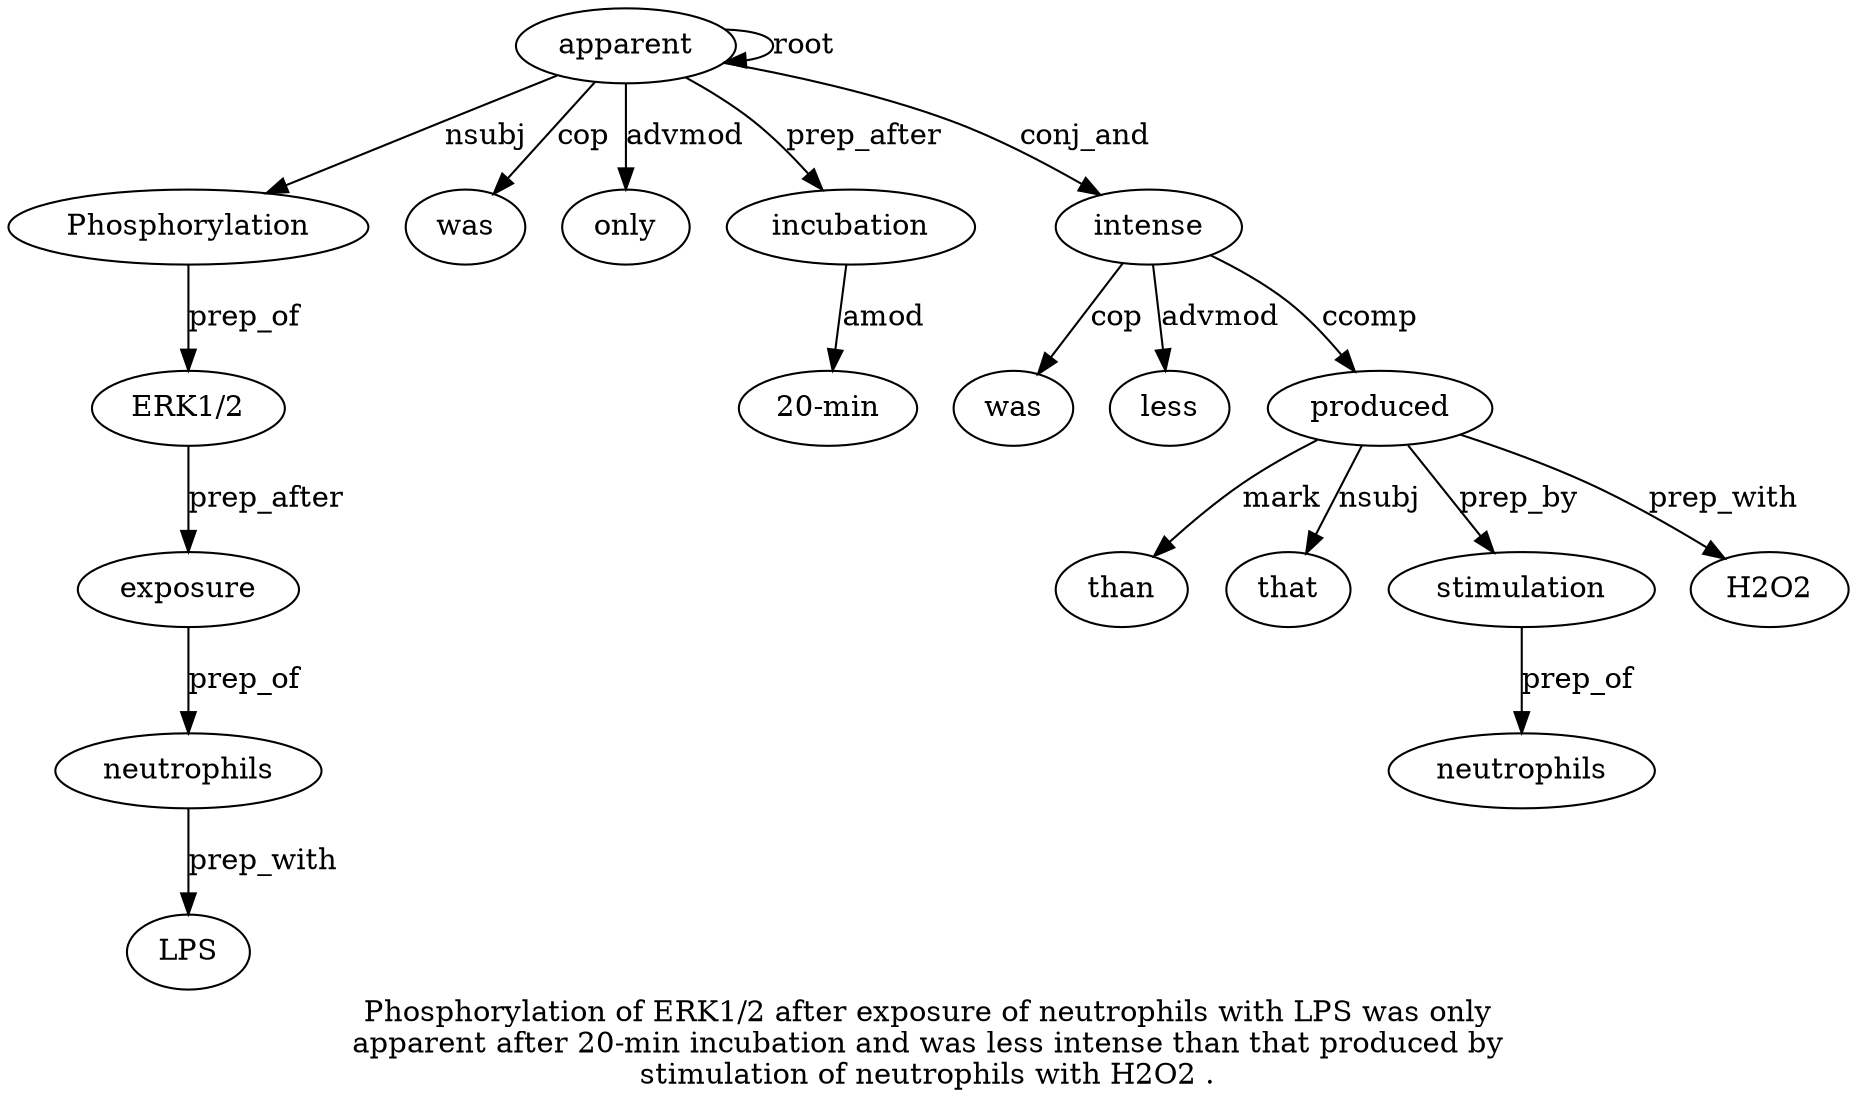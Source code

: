 digraph "Phosphorylation of ERK1/2 after exposure of neutrophils with LPS was only apparent after 20-min incubation and was less intense than that produced by stimulation of neutrophils with H2O2 ." {
label="Phosphorylation of ERK1/2 after exposure of neutrophils with LPS was only
apparent after 20-min incubation and was less intense than that produced by
stimulation of neutrophils with H2O2 .";
apparent12 [style=filled, fillcolor=white, label=apparent];
Phosphorylation1 [style=filled, fillcolor=white, label=Phosphorylation];
apparent12 -> Phosphorylation1  [label=nsubj];
"ERK1/23" [style=filled, fillcolor=white, label="ERK1/2"];
Phosphorylation1 -> "ERK1/23"  [label=prep_of];
exposure5 [style=filled, fillcolor=white, label=exposure];
"ERK1/23" -> exposure5  [label=prep_after];
neutrophils7 [style=filled, fillcolor=white, label=neutrophils];
exposure5 -> neutrophils7  [label=prep_of];
LPS9 [style=filled, fillcolor=white, label=LPS];
neutrophils7 -> LPS9  [label=prep_with];
was10 [style=filled, fillcolor=white, label=was];
apparent12 -> was10  [label=cop];
only11 [style=filled, fillcolor=white, label=only];
apparent12 -> only11  [label=advmod];
apparent12 -> apparent12  [label=root];
incubation15 [style=filled, fillcolor=white, label=incubation];
"20-min14" [style=filled, fillcolor=white, label="20-min"];
incubation15 -> "20-min14"  [label=amod];
apparent12 -> incubation15  [label=prep_after];
intense19 [style=filled, fillcolor=white, label=intense];
was17 [style=filled, fillcolor=white, label=was];
intense19 -> was17  [label=cop];
less18 [style=filled, fillcolor=white, label=less];
intense19 -> less18  [label=advmod];
apparent12 -> intense19  [label=conj_and];
produced22 [style=filled, fillcolor=white, label=produced];
than20 [style=filled, fillcolor=white, label=than];
produced22 -> than20  [label=mark];
that21 [style=filled, fillcolor=white, label=that];
produced22 -> that21  [label=nsubj];
intense19 -> produced22  [label=ccomp];
stimulation24 [style=filled, fillcolor=white, label=stimulation];
produced22 -> stimulation24  [label=prep_by];
neutrophils26 [style=filled, fillcolor=white, label=neutrophils];
stimulation24 -> neutrophils26  [label=prep_of];
H2O228 [style=filled, fillcolor=white, label=H2O2];
produced22 -> H2O228  [label=prep_with];
}
